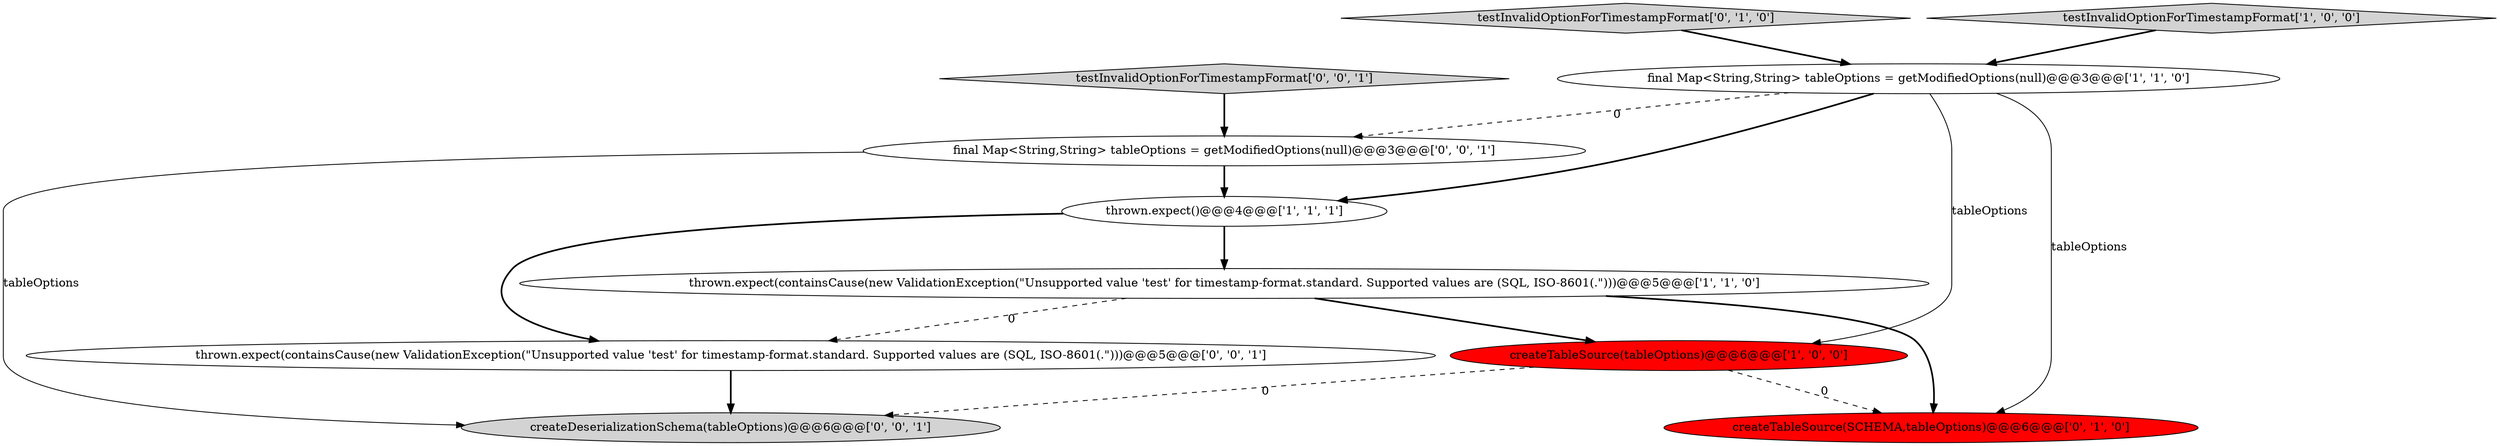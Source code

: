 digraph {
2 [style = filled, label = "createTableSource(tableOptions)@@@6@@@['1', '0', '0']", fillcolor = red, shape = ellipse image = "AAA1AAABBB1BBB"];
5 [style = filled, label = "testInvalidOptionForTimestampFormat['0', '1', '0']", fillcolor = lightgray, shape = diamond image = "AAA0AAABBB2BBB"];
6 [style = filled, label = "createTableSource(SCHEMA,tableOptions)@@@6@@@['0', '1', '0']", fillcolor = red, shape = ellipse image = "AAA1AAABBB2BBB"];
10 [style = filled, label = "createDeserializationSchema(tableOptions)@@@6@@@['0', '0', '1']", fillcolor = lightgray, shape = ellipse image = "AAA0AAABBB3BBB"];
9 [style = filled, label = "testInvalidOptionForTimestampFormat['0', '0', '1']", fillcolor = lightgray, shape = diamond image = "AAA0AAABBB3BBB"];
0 [style = filled, label = "testInvalidOptionForTimestampFormat['1', '0', '0']", fillcolor = lightgray, shape = diamond image = "AAA0AAABBB1BBB"];
8 [style = filled, label = "final Map<String,String> tableOptions = getModifiedOptions(null)@@@3@@@['0', '0', '1']", fillcolor = white, shape = ellipse image = "AAA0AAABBB3BBB"];
3 [style = filled, label = "thrown.expect()@@@4@@@['1', '1', '1']", fillcolor = white, shape = ellipse image = "AAA0AAABBB1BBB"];
1 [style = filled, label = "final Map<String,String> tableOptions = getModifiedOptions(null)@@@3@@@['1', '1', '0']", fillcolor = white, shape = ellipse image = "AAA0AAABBB1BBB"];
4 [style = filled, label = "thrown.expect(containsCause(new ValidationException(\"Unsupported value 'test' for timestamp-format.standard. Supported values are (SQL, ISO-8601(.\")))@@@5@@@['1', '1', '0']", fillcolor = white, shape = ellipse image = "AAA0AAABBB1BBB"];
7 [style = filled, label = "thrown.expect(containsCause(new ValidationException(\"Unsupported value 'test' for timestamp-format.standard. Supported values are (SQL, ISO-8601(.\")))@@@5@@@['0', '0', '1']", fillcolor = white, shape = ellipse image = "AAA0AAABBB3BBB"];
1->3 [style = bold, label=""];
1->2 [style = solid, label="tableOptions"];
5->1 [style = bold, label=""];
8->10 [style = solid, label="tableOptions"];
1->8 [style = dashed, label="0"];
4->2 [style = bold, label=""];
2->6 [style = dashed, label="0"];
3->7 [style = bold, label=""];
9->8 [style = bold, label=""];
4->6 [style = bold, label=""];
3->4 [style = bold, label=""];
0->1 [style = bold, label=""];
7->10 [style = bold, label=""];
4->7 [style = dashed, label="0"];
2->10 [style = dashed, label="0"];
8->3 [style = bold, label=""];
1->6 [style = solid, label="tableOptions"];
}
